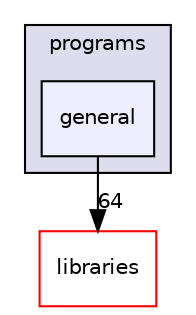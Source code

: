digraph "general" {
  compound=true
  node [ fontsize="10", fontname="Helvetica"];
  edge [ labelfontsize="10", labelfontname="Helvetica"];
  subgraph clusterdir_7b0a5d1507c7f681cbfa1deb5990c6ea {
    graph [ bgcolor="#ddddee", pencolor="black", label="programs" fontname="Helvetica", fontsize="10", URL="dir_7b0a5d1507c7f681cbfa1deb5990c6ea.html"]
  dir_a104fd10fc76810c91ede27824c08874 [shape=box, label="general", style="filled", fillcolor="#eeeeff", pencolor="black", URL="dir_a104fd10fc76810c91ede27824c08874.html"];
  }
  dir_bc0718b08fb2015b8e59c47b2805f60c [shape=box label="libraries" fillcolor="white" style="filled" color="red" URL="dir_bc0718b08fb2015b8e59c47b2805f60c.html"];
  dir_a104fd10fc76810c91ede27824c08874->dir_bc0718b08fb2015b8e59c47b2805f60c [headlabel="64", labeldistance=1.5 headhref="dir_000025_000000.html"];
}
